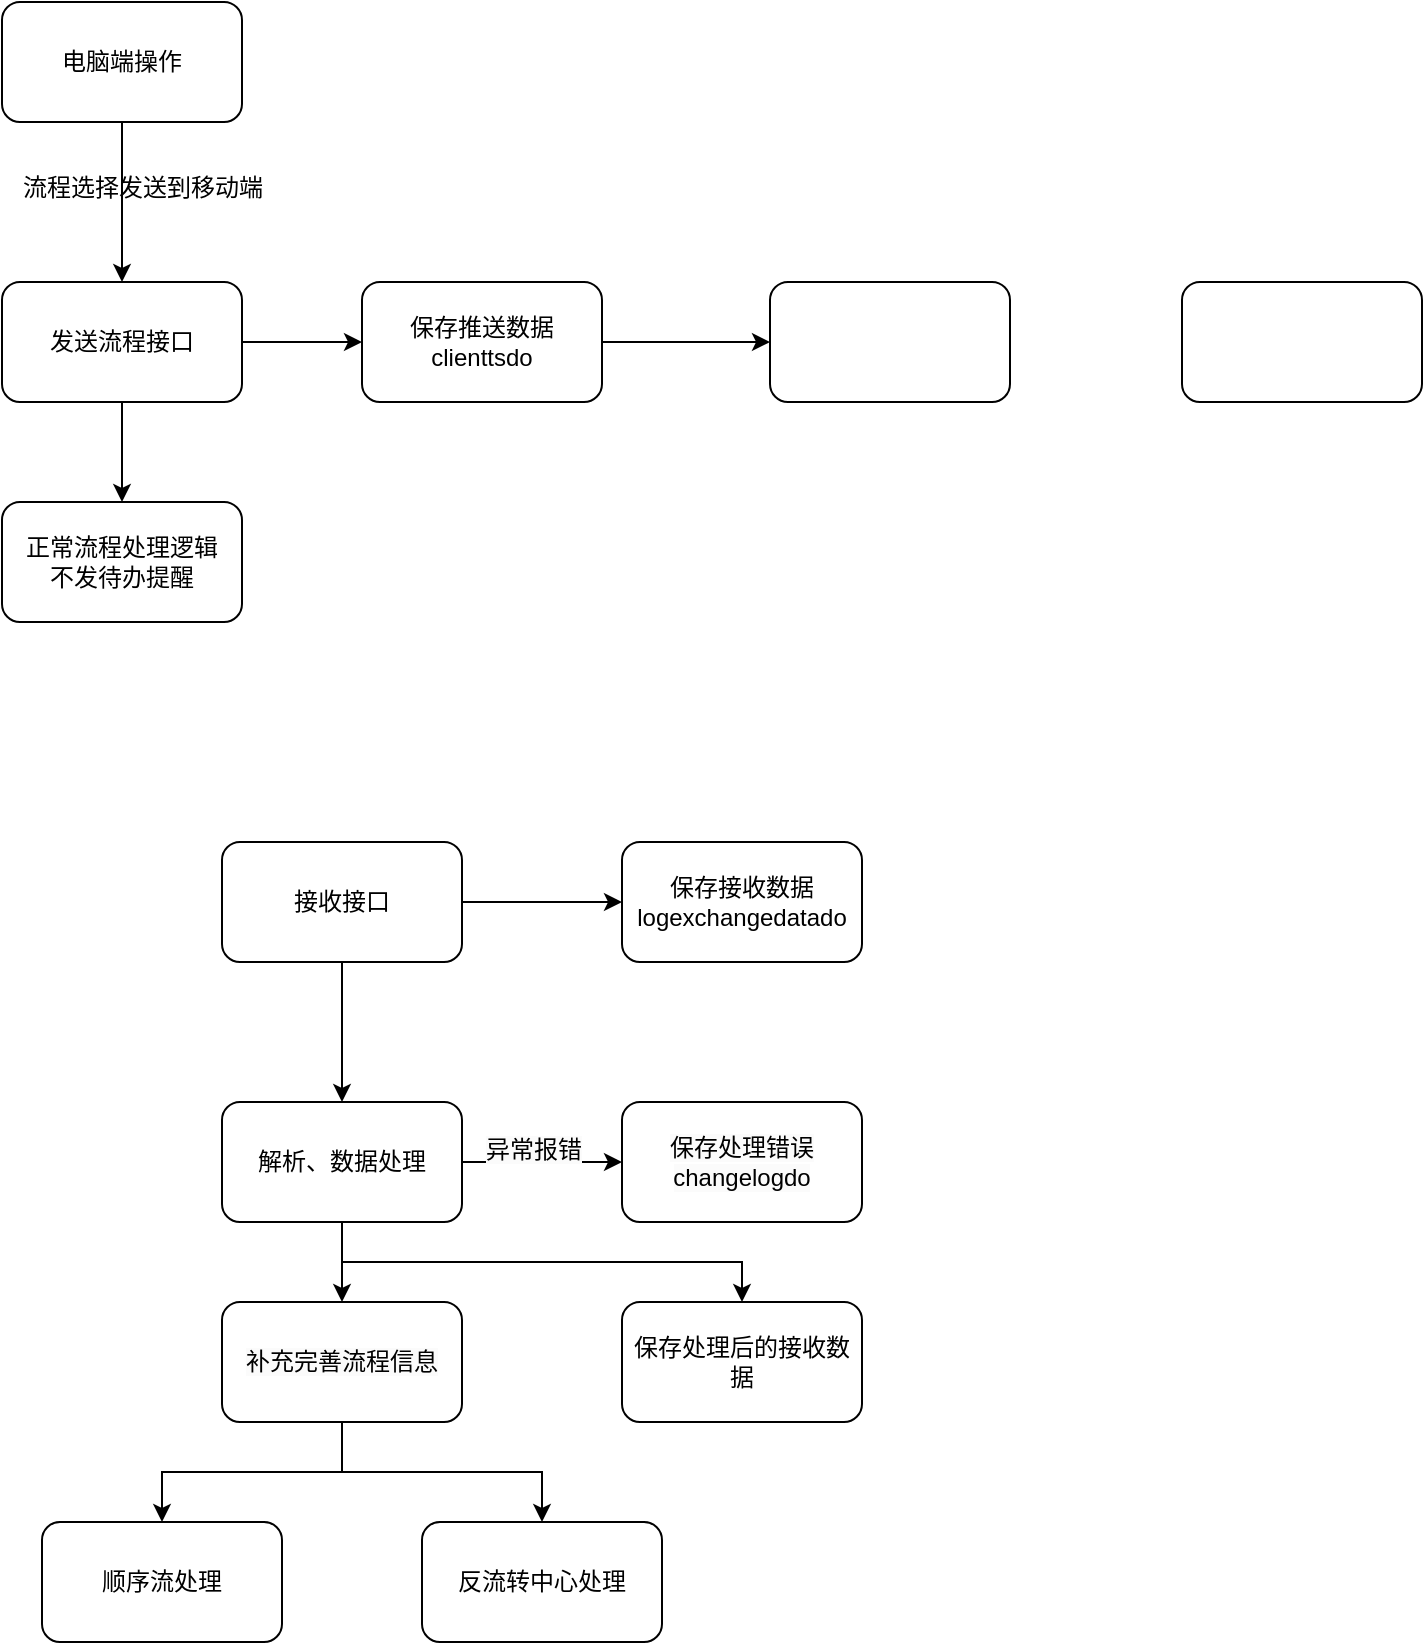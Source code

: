 <mxfile version="23.1.5" type="github">
  <diagram name="第 1 页" id="dwYOAPRFAbXnTIJdFP2D">
    <mxGraphModel dx="1216" dy="1748" grid="1" gridSize="10" guides="1" tooltips="1" connect="1" arrows="1" fold="1" page="1" pageScale="1" pageWidth="827" pageHeight="1169" math="0" shadow="0">
      <root>
        <mxCell id="0" />
        <mxCell id="1" parent="0" />
        <mxCell id="w_-Rmg408Bc-ehyTXncQ-9" style="edgeStyle=orthogonalEdgeStyle;rounded=0;orthogonalLoop=1;jettySize=auto;html=1;exitX=1;exitY=0.5;exitDx=0;exitDy=0;entryX=0;entryY=0.5;entryDx=0;entryDy=0;" edge="1" parent="1" source="w_-Rmg408Bc-ehyTXncQ-1" target="w_-Rmg408Bc-ehyTXncQ-5">
          <mxGeometry relative="1" as="geometry" />
        </mxCell>
        <mxCell id="w_-Rmg408Bc-ehyTXncQ-12" style="edgeStyle=orthogonalEdgeStyle;rounded=0;orthogonalLoop=1;jettySize=auto;html=1;exitX=0.5;exitY=1;exitDx=0;exitDy=0;entryX=0.5;entryY=0;entryDx=0;entryDy=0;" edge="1" parent="1" source="w_-Rmg408Bc-ehyTXncQ-1" target="w_-Rmg408Bc-ehyTXncQ-2">
          <mxGeometry relative="1" as="geometry" />
        </mxCell>
        <mxCell id="w_-Rmg408Bc-ehyTXncQ-1" value="发送流程接口" style="rounded=1;whiteSpace=wrap;html=1;" vertex="1" parent="1">
          <mxGeometry x="30" y="80" width="120" height="60" as="geometry" />
        </mxCell>
        <mxCell id="w_-Rmg408Bc-ehyTXncQ-2" value="正常流程处理逻辑&lt;br&gt;不发待办提醒" style="rounded=1;whiteSpace=wrap;html=1;" vertex="1" parent="1">
          <mxGeometry x="30" y="190" width="120" height="60" as="geometry" />
        </mxCell>
        <mxCell id="w_-Rmg408Bc-ehyTXncQ-10" style="edgeStyle=orthogonalEdgeStyle;rounded=0;orthogonalLoop=1;jettySize=auto;html=1;exitX=0.5;exitY=1;exitDx=0;exitDy=0;entryX=0.5;entryY=0;entryDx=0;entryDy=0;" edge="1" parent="1" source="w_-Rmg408Bc-ehyTXncQ-3" target="w_-Rmg408Bc-ehyTXncQ-1">
          <mxGeometry relative="1" as="geometry" />
        </mxCell>
        <mxCell id="w_-Rmg408Bc-ehyTXncQ-3" value="电脑端操作" style="rounded=1;whiteSpace=wrap;html=1;" vertex="1" parent="1">
          <mxGeometry x="30" y="-60" width="120" height="60" as="geometry" />
        </mxCell>
        <mxCell id="w_-Rmg408Bc-ehyTXncQ-4" value="保存接收数据logexchangedatado" style="rounded=1;whiteSpace=wrap;html=1;" vertex="1" parent="1">
          <mxGeometry x="340" y="360" width="120" height="60" as="geometry" />
        </mxCell>
        <mxCell id="w_-Rmg408Bc-ehyTXncQ-26" style="edgeStyle=orthogonalEdgeStyle;rounded=0;orthogonalLoop=1;jettySize=auto;html=1;exitX=1;exitY=0.5;exitDx=0;exitDy=0;entryX=0;entryY=0.5;entryDx=0;entryDy=0;" edge="1" parent="1" source="w_-Rmg408Bc-ehyTXncQ-5" target="w_-Rmg408Bc-ehyTXncQ-6">
          <mxGeometry relative="1" as="geometry" />
        </mxCell>
        <mxCell id="w_-Rmg408Bc-ehyTXncQ-5" value="保存推送数据&lt;br&gt;clienttsdo" style="rounded=1;whiteSpace=wrap;html=1;" vertex="1" parent="1">
          <mxGeometry x="210" y="80" width="120" height="60" as="geometry" />
        </mxCell>
        <mxCell id="w_-Rmg408Bc-ehyTXncQ-6" value="" style="rounded=1;whiteSpace=wrap;html=1;" vertex="1" parent="1">
          <mxGeometry x="414" y="80" width="120" height="60" as="geometry" />
        </mxCell>
        <mxCell id="w_-Rmg408Bc-ehyTXncQ-7" value="" style="rounded=1;whiteSpace=wrap;html=1;" vertex="1" parent="1">
          <mxGeometry x="620" y="80" width="120" height="60" as="geometry" />
        </mxCell>
        <mxCell id="w_-Rmg408Bc-ehyTXncQ-13" style="edgeStyle=orthogonalEdgeStyle;rounded=0;orthogonalLoop=1;jettySize=auto;html=1;exitX=1;exitY=0.5;exitDx=0;exitDy=0;entryX=0;entryY=0.5;entryDx=0;entryDy=0;" edge="1" parent="1" source="w_-Rmg408Bc-ehyTXncQ-8" target="w_-Rmg408Bc-ehyTXncQ-4">
          <mxGeometry relative="1" as="geometry" />
        </mxCell>
        <mxCell id="w_-Rmg408Bc-ehyTXncQ-15" style="edgeStyle=orthogonalEdgeStyle;rounded=0;orthogonalLoop=1;jettySize=auto;html=1;exitX=0.5;exitY=1;exitDx=0;exitDy=0;entryX=0.5;entryY=0;entryDx=0;entryDy=0;" edge="1" parent="1" source="w_-Rmg408Bc-ehyTXncQ-8" target="w_-Rmg408Bc-ehyTXncQ-14">
          <mxGeometry relative="1" as="geometry" />
        </mxCell>
        <mxCell id="w_-Rmg408Bc-ehyTXncQ-8" value="接收接口" style="rounded=1;whiteSpace=wrap;html=1;" vertex="1" parent="1">
          <mxGeometry x="140" y="360" width="120" height="60" as="geometry" />
        </mxCell>
        <mxCell id="w_-Rmg408Bc-ehyTXncQ-11" value="流程选择发送到移动端" style="text;html=1;align=center;verticalAlign=middle;resizable=0;points=[];autosize=1;strokeColor=none;fillColor=none;" vertex="1" parent="1">
          <mxGeometry x="30" y="18" width="140" height="30" as="geometry" />
        </mxCell>
        <mxCell id="w_-Rmg408Bc-ehyTXncQ-17" style="edgeStyle=orthogonalEdgeStyle;rounded=0;orthogonalLoop=1;jettySize=auto;html=1;exitX=1;exitY=0.5;exitDx=0;exitDy=0;" edge="1" parent="1" source="w_-Rmg408Bc-ehyTXncQ-14" target="w_-Rmg408Bc-ehyTXncQ-16">
          <mxGeometry relative="1" as="geometry" />
        </mxCell>
        <mxCell id="w_-Rmg408Bc-ehyTXncQ-21" style="edgeStyle=orthogonalEdgeStyle;rounded=0;orthogonalLoop=1;jettySize=auto;html=1;exitX=0.5;exitY=1;exitDx=0;exitDy=0;entryX=0.5;entryY=0;entryDx=0;entryDy=0;" edge="1" parent="1" source="w_-Rmg408Bc-ehyTXncQ-14" target="w_-Rmg408Bc-ehyTXncQ-20">
          <mxGeometry relative="1" as="geometry" />
        </mxCell>
        <mxCell id="w_-Rmg408Bc-ehyTXncQ-32" style="edgeStyle=orthogonalEdgeStyle;rounded=0;orthogonalLoop=1;jettySize=auto;html=1;exitX=0.5;exitY=1;exitDx=0;exitDy=0;" edge="1" parent="1" source="w_-Rmg408Bc-ehyTXncQ-14" target="w_-Rmg408Bc-ehyTXncQ-27">
          <mxGeometry relative="1" as="geometry" />
        </mxCell>
        <mxCell id="w_-Rmg408Bc-ehyTXncQ-14" value="解析、数据处理" style="rounded=1;whiteSpace=wrap;html=1;" vertex="1" parent="1">
          <mxGeometry x="140" y="490" width="120" height="60" as="geometry" />
        </mxCell>
        <mxCell id="w_-Rmg408Bc-ehyTXncQ-16" value="&lt;span style=&quot;color: rgb(0, 0, 0); font-family: Helvetica; font-size: 12px; font-style: normal; font-variant-ligatures: normal; font-variant-caps: normal; font-weight: 400; letter-spacing: normal; orphans: 2; text-align: center; text-indent: 0px; text-transform: none; widows: 2; word-spacing: 0px; -webkit-text-stroke-width: 0px; background-color: rgb(251, 251, 251); text-decoration-thickness: initial; text-decoration-style: initial; text-decoration-color: initial; float: none; display: inline !important;&quot;&gt;保存处理错误changelogdo&lt;/span&gt;" style="rounded=1;whiteSpace=wrap;html=1;" vertex="1" parent="1">
          <mxGeometry x="340" y="490" width="120" height="60" as="geometry" />
        </mxCell>
        <mxCell id="w_-Rmg408Bc-ehyTXncQ-18" value="&lt;span style=&quot;color: rgb(0, 0, 0); font-family: Helvetica; font-size: 12px; font-style: normal; font-variant-ligatures: normal; font-variant-caps: normal; font-weight: 400; letter-spacing: normal; orphans: 2; text-align: center; text-indent: 0px; text-transform: none; widows: 2; word-spacing: 0px; -webkit-text-stroke-width: 0px; background-color: rgb(251, 251, 251); text-decoration-thickness: initial; text-decoration-style: initial; text-decoration-color: initial; float: none; display: inline !important;&quot;&gt;异常报错&lt;/span&gt;" style="text;whiteSpace=wrap;html=1;" vertex="1" parent="1">
          <mxGeometry x="270" y="500" width="80" height="40" as="geometry" />
        </mxCell>
        <mxCell id="w_-Rmg408Bc-ehyTXncQ-24" style="edgeStyle=orthogonalEdgeStyle;rounded=0;orthogonalLoop=1;jettySize=auto;html=1;exitX=0.5;exitY=1;exitDx=0;exitDy=0;" edge="1" parent="1" source="w_-Rmg408Bc-ehyTXncQ-20" target="w_-Rmg408Bc-ehyTXncQ-23">
          <mxGeometry relative="1" as="geometry" />
        </mxCell>
        <mxCell id="w_-Rmg408Bc-ehyTXncQ-25" style="edgeStyle=orthogonalEdgeStyle;rounded=0;orthogonalLoop=1;jettySize=auto;html=1;exitX=0.5;exitY=1;exitDx=0;exitDy=0;entryX=0.5;entryY=0;entryDx=0;entryDy=0;" edge="1" parent="1" source="w_-Rmg408Bc-ehyTXncQ-20" target="w_-Rmg408Bc-ehyTXncQ-22">
          <mxGeometry relative="1" as="geometry" />
        </mxCell>
        <mxCell id="w_-Rmg408Bc-ehyTXncQ-20" value="&lt;span style=&quot;color: rgb(0, 0, 0); font-family: Helvetica; font-size: 12px; font-style: normal; font-variant-ligatures: normal; font-variant-caps: normal; font-weight: 400; letter-spacing: normal; orphans: 2; text-align: center; text-indent: 0px; text-transform: none; widows: 2; word-spacing: 0px; -webkit-text-stroke-width: 0px; background-color: rgb(251, 251, 251); text-decoration-thickness: initial; text-decoration-style: initial; text-decoration-color: initial; float: none; display: inline !important;&quot;&gt;补充完善流程信息&lt;/span&gt;" style="rounded=1;whiteSpace=wrap;html=1;" vertex="1" parent="1">
          <mxGeometry x="140" y="590" width="120" height="60" as="geometry" />
        </mxCell>
        <mxCell id="w_-Rmg408Bc-ehyTXncQ-22" value="反流转中心处理" style="rounded=1;whiteSpace=wrap;html=1;" vertex="1" parent="1">
          <mxGeometry x="240" y="700" width="120" height="60" as="geometry" />
        </mxCell>
        <mxCell id="w_-Rmg408Bc-ehyTXncQ-23" value="顺序流处理" style="rounded=1;whiteSpace=wrap;html=1;" vertex="1" parent="1">
          <mxGeometry x="50" y="700" width="120" height="60" as="geometry" />
        </mxCell>
        <mxCell id="w_-Rmg408Bc-ehyTXncQ-27" value="保存处理后的接收数据" style="rounded=1;whiteSpace=wrap;html=1;" vertex="1" parent="1">
          <mxGeometry x="340" y="590" width="120" height="60" as="geometry" />
        </mxCell>
      </root>
    </mxGraphModel>
  </diagram>
</mxfile>
